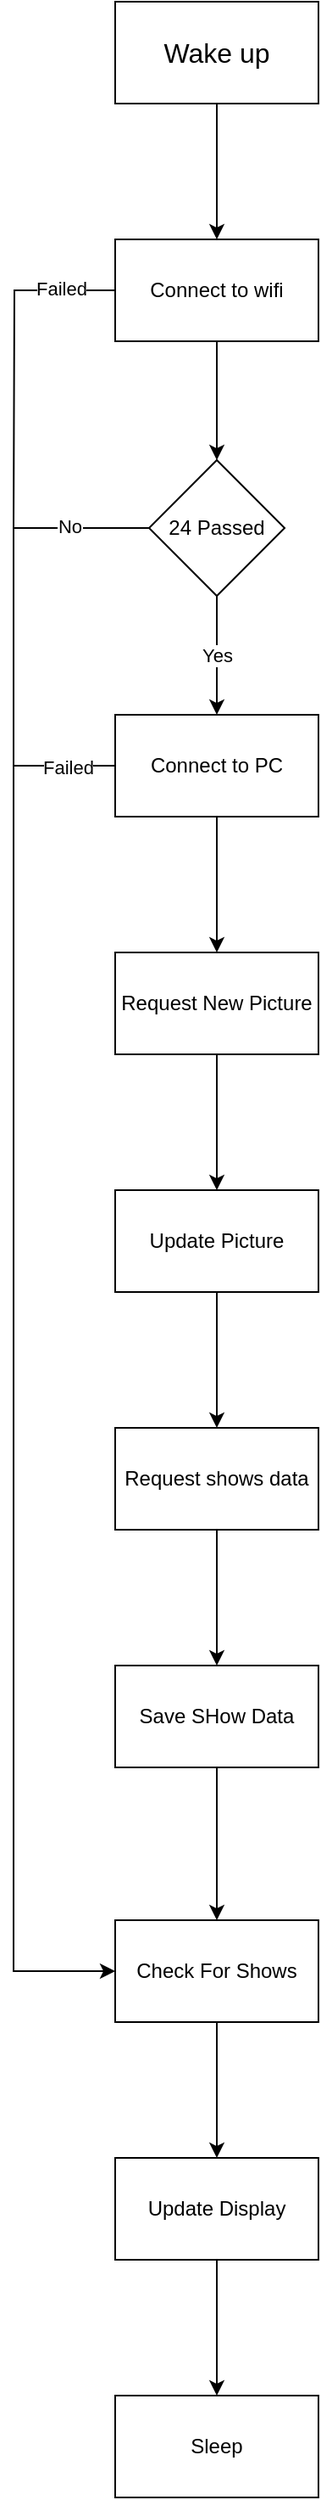 <mxfile version="22.1.16" type="device">
  <diagram name="Page-1" id="v_gVXT-2C1-Ex_dfOq-r">
    <mxGraphModel dx="2462" dy="1003" grid="1" gridSize="10" guides="1" tooltips="1" connect="1" arrows="1" fold="1" page="0" pageScale="1" pageWidth="850" pageHeight="1100" math="0" shadow="0">
      <root>
        <mxCell id="0" />
        <mxCell id="1" parent="0" />
        <mxCell id="hlbekgY0zkf7wDWTZu2V-8" value="" style="edgeStyle=orthogonalEdgeStyle;rounded=0;orthogonalLoop=1;jettySize=auto;html=1;" edge="1" parent="1" source="hlbekgY0zkf7wDWTZu2V-6" target="hlbekgY0zkf7wDWTZu2V-7">
          <mxGeometry relative="1" as="geometry" />
        </mxCell>
        <mxCell id="hlbekgY0zkf7wDWTZu2V-6" value="&lt;font style=&quot;font-size: 16px;&quot;&gt;Wake up&lt;/font&gt;" style="rounded=0;whiteSpace=wrap;html=1;" vertex="1" parent="1">
          <mxGeometry x="340" y="50" width="120" height="60" as="geometry" />
        </mxCell>
        <mxCell id="hlbekgY0zkf7wDWTZu2V-16" value="" style="edgeStyle=orthogonalEdgeStyle;rounded=0;orthogonalLoop=1;jettySize=auto;html=1;" edge="1" parent="1" source="hlbekgY0zkf7wDWTZu2V-7" target="hlbekgY0zkf7wDWTZu2V-15">
          <mxGeometry relative="1" as="geometry" />
        </mxCell>
        <mxCell id="hlbekgY0zkf7wDWTZu2V-27" style="edgeStyle=orthogonalEdgeStyle;rounded=0;orthogonalLoop=1;jettySize=auto;html=1;exitX=0;exitY=0.5;exitDx=0;exitDy=0;endArrow=none;endFill=0;" edge="1" parent="1" source="hlbekgY0zkf7wDWTZu2V-7">
          <mxGeometry relative="1" as="geometry">
            <mxPoint x="280" y="360" as="targetPoint" />
          </mxGeometry>
        </mxCell>
        <mxCell id="hlbekgY0zkf7wDWTZu2V-28" value="Failed" style="edgeLabel;html=1;align=center;verticalAlign=middle;resizable=0;points=[];" vertex="1" connectable="0" parent="hlbekgY0zkf7wDWTZu2V-27">
          <mxGeometry x="-0.679" y="-1" relative="1" as="geometry">
            <mxPoint as="offset" />
          </mxGeometry>
        </mxCell>
        <mxCell id="hlbekgY0zkf7wDWTZu2V-7" value="Connect to wifi" style="whiteSpace=wrap;html=1;rounded=0;" vertex="1" parent="1">
          <mxGeometry x="340" y="190" width="120" height="60" as="geometry" />
        </mxCell>
        <mxCell id="hlbekgY0zkf7wDWTZu2V-14" value="" style="edgeStyle=orthogonalEdgeStyle;rounded=0;orthogonalLoop=1;jettySize=auto;html=1;" edge="1" parent="1" source="hlbekgY0zkf7wDWTZu2V-11" target="hlbekgY0zkf7wDWTZu2V-13">
          <mxGeometry relative="1" as="geometry" />
        </mxCell>
        <mxCell id="hlbekgY0zkf7wDWTZu2V-30" style="edgeStyle=orthogonalEdgeStyle;rounded=0;orthogonalLoop=1;jettySize=auto;html=1;endArrow=none;endFill=0;" edge="1" parent="1" source="hlbekgY0zkf7wDWTZu2V-11">
          <mxGeometry relative="1" as="geometry">
            <mxPoint x="280" y="500" as="targetPoint" />
          </mxGeometry>
        </mxCell>
        <mxCell id="hlbekgY0zkf7wDWTZu2V-31" value="Failed" style="edgeLabel;html=1;align=center;verticalAlign=middle;resizable=0;points=[];" vertex="1" connectable="0" parent="hlbekgY0zkf7wDWTZu2V-30">
          <mxGeometry x="-0.056" y="1" relative="1" as="geometry">
            <mxPoint as="offset" />
          </mxGeometry>
        </mxCell>
        <mxCell id="hlbekgY0zkf7wDWTZu2V-11" value="Connect to PC" style="whiteSpace=wrap;html=1;rounded=0;" vertex="1" parent="1">
          <mxGeometry x="340" y="470" width="120" height="60" as="geometry" />
        </mxCell>
        <mxCell id="hlbekgY0zkf7wDWTZu2V-19" value="" style="edgeStyle=orthogonalEdgeStyle;rounded=0;orthogonalLoop=1;jettySize=auto;html=1;" edge="1" parent="1" source="hlbekgY0zkf7wDWTZu2V-13" target="hlbekgY0zkf7wDWTZu2V-18">
          <mxGeometry relative="1" as="geometry" />
        </mxCell>
        <mxCell id="hlbekgY0zkf7wDWTZu2V-13" value="Request New Picture" style="whiteSpace=wrap;html=1;rounded=0;" vertex="1" parent="1">
          <mxGeometry x="340" y="610" width="120" height="60" as="geometry" />
        </mxCell>
        <mxCell id="hlbekgY0zkf7wDWTZu2V-17" value="Yes" style="edgeStyle=orthogonalEdgeStyle;rounded=0;orthogonalLoop=1;jettySize=auto;html=1;entryX=0.5;entryY=0;entryDx=0;entryDy=0;" edge="1" parent="1" source="hlbekgY0zkf7wDWTZu2V-15" target="hlbekgY0zkf7wDWTZu2V-11">
          <mxGeometry relative="1" as="geometry" />
        </mxCell>
        <mxCell id="hlbekgY0zkf7wDWTZu2V-24" style="edgeStyle=orthogonalEdgeStyle;rounded=0;orthogonalLoop=1;jettySize=auto;html=1;entryX=0;entryY=0.5;entryDx=0;entryDy=0;" edge="1" parent="1" source="hlbekgY0zkf7wDWTZu2V-15" target="hlbekgY0zkf7wDWTZu2V-22">
          <mxGeometry relative="1" as="geometry">
            <mxPoint x="280" y="1060" as="targetPoint" />
            <Array as="points">
              <mxPoint x="280" y="360" />
              <mxPoint x="280" y="1210" />
            </Array>
          </mxGeometry>
        </mxCell>
        <mxCell id="hlbekgY0zkf7wDWTZu2V-29" value="No" style="edgeLabel;html=1;align=center;verticalAlign=middle;resizable=0;points=[];" vertex="1" connectable="0" parent="hlbekgY0zkf7wDWTZu2V-24">
          <mxGeometry x="-0.905" y="-1" relative="1" as="geometry">
            <mxPoint as="offset" />
          </mxGeometry>
        </mxCell>
        <mxCell id="hlbekgY0zkf7wDWTZu2V-15" value="24 Passed" style="rhombus;whiteSpace=wrap;html=1;rounded=0;" vertex="1" parent="1">
          <mxGeometry x="360" y="320" width="80" height="80" as="geometry" />
        </mxCell>
        <mxCell id="hlbekgY0zkf7wDWTZu2V-21" value="" style="edgeStyle=orthogonalEdgeStyle;rounded=0;orthogonalLoop=1;jettySize=auto;html=1;" edge="1" parent="1" source="hlbekgY0zkf7wDWTZu2V-18" target="hlbekgY0zkf7wDWTZu2V-20">
          <mxGeometry relative="1" as="geometry" />
        </mxCell>
        <mxCell id="hlbekgY0zkf7wDWTZu2V-18" value="Update Picture" style="whiteSpace=wrap;html=1;rounded=0;" vertex="1" parent="1">
          <mxGeometry x="340" y="750" width="120" height="60" as="geometry" />
        </mxCell>
        <mxCell id="hlbekgY0zkf7wDWTZu2V-33" value="" style="edgeStyle=orthogonalEdgeStyle;rounded=0;orthogonalLoop=1;jettySize=auto;html=1;" edge="1" parent="1" source="hlbekgY0zkf7wDWTZu2V-20" target="hlbekgY0zkf7wDWTZu2V-32">
          <mxGeometry relative="1" as="geometry" />
        </mxCell>
        <mxCell id="hlbekgY0zkf7wDWTZu2V-20" value="Request shows data" style="whiteSpace=wrap;html=1;rounded=0;" vertex="1" parent="1">
          <mxGeometry x="340" y="890" width="120" height="60" as="geometry" />
        </mxCell>
        <mxCell id="hlbekgY0zkf7wDWTZu2V-36" value="" style="edgeStyle=orthogonalEdgeStyle;rounded=0;orthogonalLoop=1;jettySize=auto;html=1;" edge="1" parent="1" source="hlbekgY0zkf7wDWTZu2V-22" target="hlbekgY0zkf7wDWTZu2V-35">
          <mxGeometry relative="1" as="geometry" />
        </mxCell>
        <mxCell id="hlbekgY0zkf7wDWTZu2V-22" value="Check For Shows" style="whiteSpace=wrap;html=1;rounded=0;" vertex="1" parent="1">
          <mxGeometry x="340" y="1180" width="120" height="60" as="geometry" />
        </mxCell>
        <mxCell id="hlbekgY0zkf7wDWTZu2V-34" style="edgeStyle=orthogonalEdgeStyle;rounded=0;orthogonalLoop=1;jettySize=auto;html=1;entryX=0.5;entryY=0;entryDx=0;entryDy=0;" edge="1" parent="1" source="hlbekgY0zkf7wDWTZu2V-32" target="hlbekgY0zkf7wDWTZu2V-22">
          <mxGeometry relative="1" as="geometry" />
        </mxCell>
        <mxCell id="hlbekgY0zkf7wDWTZu2V-32" value="Save SHow Data" style="whiteSpace=wrap;html=1;rounded=0;" vertex="1" parent="1">
          <mxGeometry x="340" y="1030" width="120" height="60" as="geometry" />
        </mxCell>
        <mxCell id="hlbekgY0zkf7wDWTZu2V-38" value="" style="edgeStyle=orthogonalEdgeStyle;rounded=0;orthogonalLoop=1;jettySize=auto;html=1;" edge="1" parent="1" source="hlbekgY0zkf7wDWTZu2V-35" target="hlbekgY0zkf7wDWTZu2V-37">
          <mxGeometry relative="1" as="geometry" />
        </mxCell>
        <mxCell id="hlbekgY0zkf7wDWTZu2V-35" value="Update Display" style="whiteSpace=wrap;html=1;rounded=0;" vertex="1" parent="1">
          <mxGeometry x="340" y="1320" width="120" height="60" as="geometry" />
        </mxCell>
        <mxCell id="hlbekgY0zkf7wDWTZu2V-37" value="Sleep" style="whiteSpace=wrap;html=1;rounded=0;" vertex="1" parent="1">
          <mxGeometry x="340" y="1460" width="120" height="60" as="geometry" />
        </mxCell>
      </root>
    </mxGraphModel>
  </diagram>
</mxfile>
